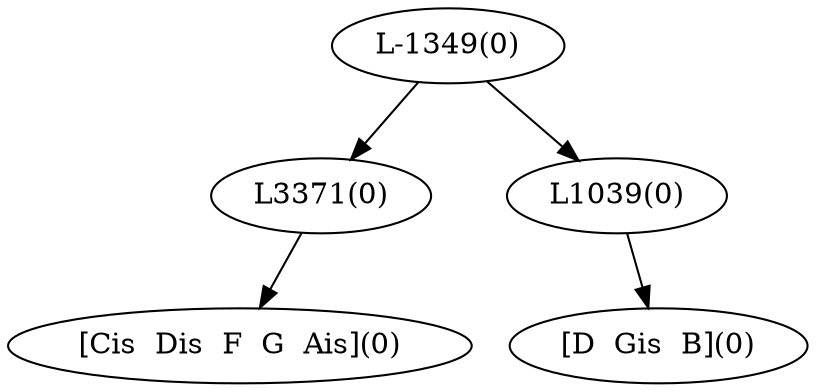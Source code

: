 digraph sample{
"L3371(0)"->"[Cis  Dis  F  G  Ais](0)"
"L1039(0)"->"[D  Gis  B](0)"
"L-1349(0)"->"L3371(0)"
"L-1349(0)"->"L1039(0)"
{rank = min; "L-1349(0)"}
{rank = same; "L3371(0)"; "L1039(0)";}
{rank = max; "[Cis  Dis  F  G  Ais](0)"; "[D  Gis  B](0)";}
}